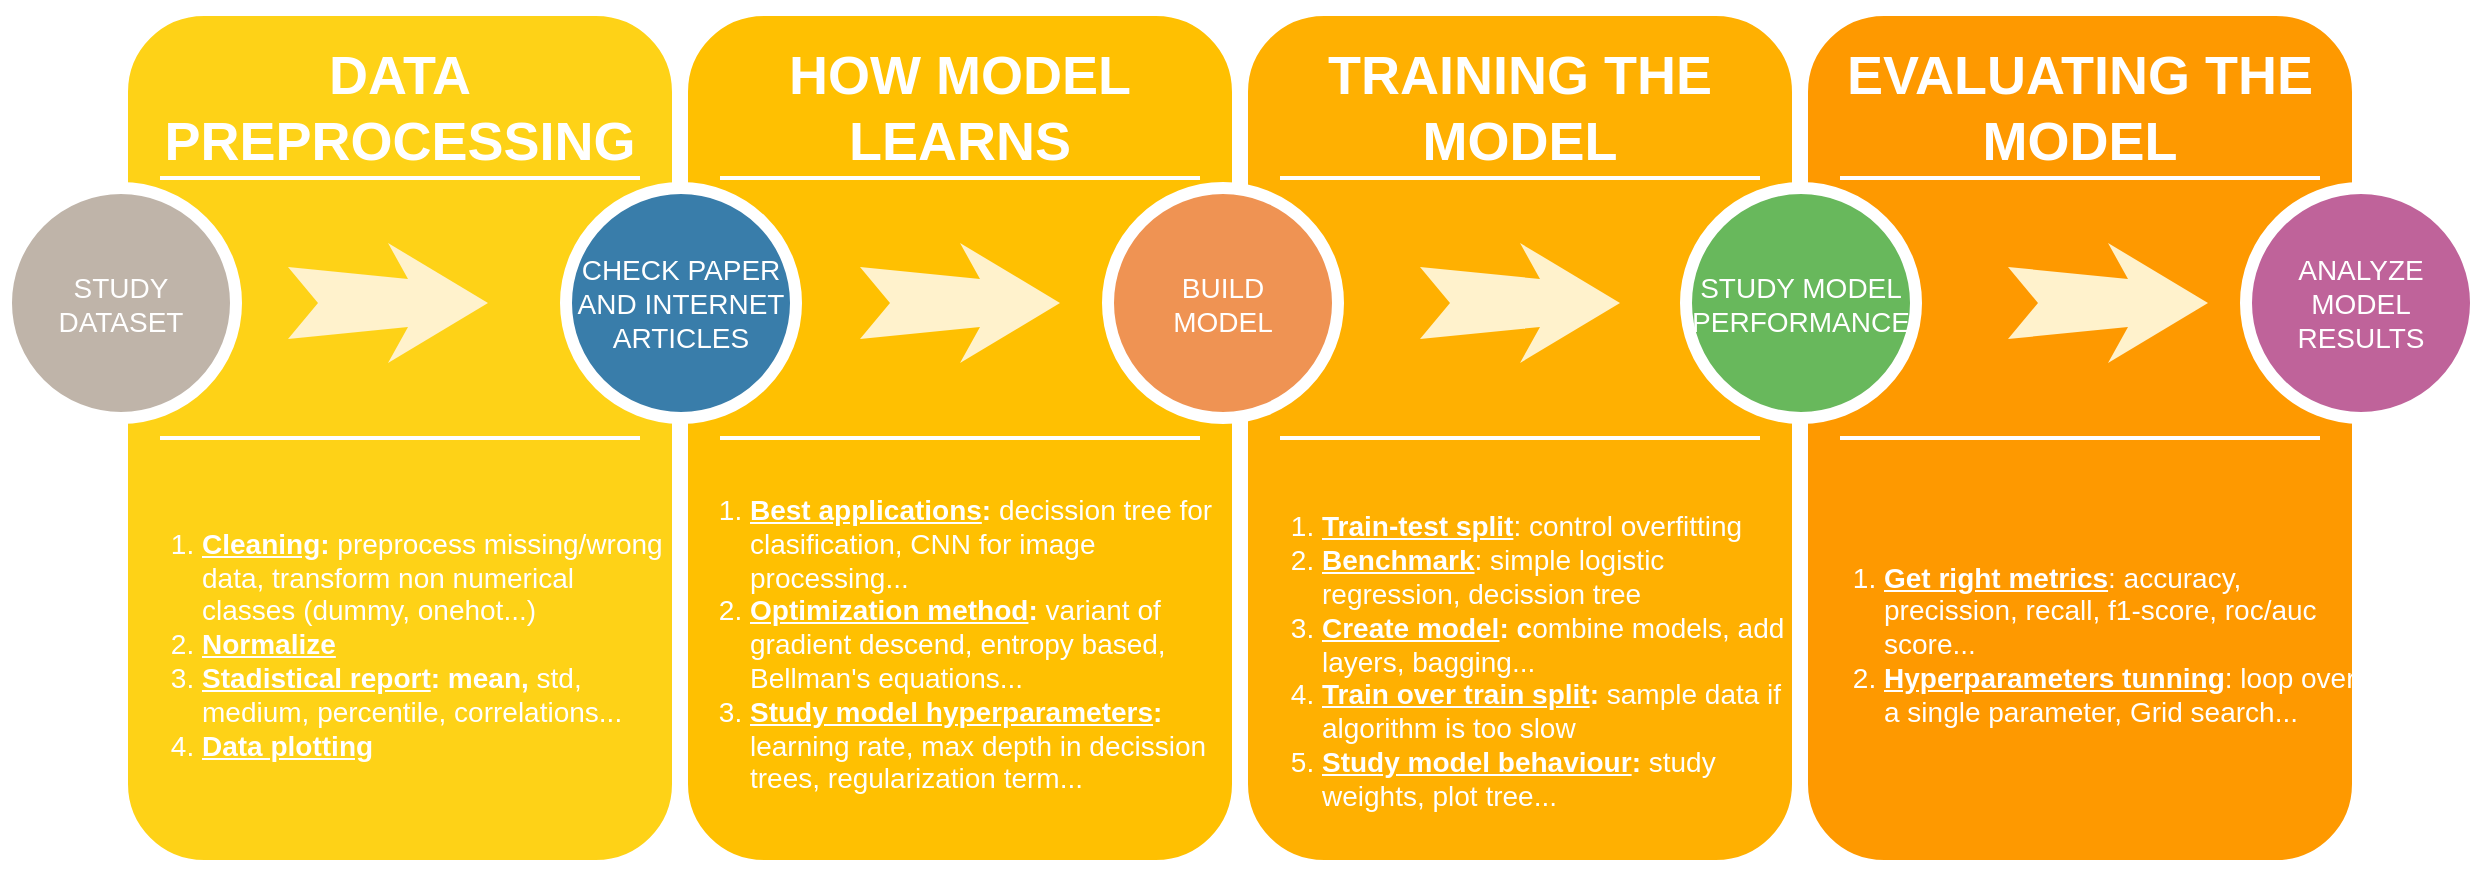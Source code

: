 <mxfile version="13.1.12" type="device"><diagram name="Page-1" id="12e1b939-464a-85fe-373e-61e167be1490"><mxGraphModel dx="1426" dy="783" grid="1" gridSize="10" guides="1" tooltips="1" connect="1" arrows="1" fold="1" page="1" pageScale="1.5" pageWidth="1169" pageHeight="826" background="#ffffff" math="0" shadow="0"><root><mxCell id="0"/><mxCell id="1" parent="0"/><mxCell id="60da8b9f42644d3a-2" value="" style="whiteSpace=wrap;html=1;rounded=1;shadow=0;strokeWidth=8;fontSize=20;align=center;fillColor=#FED217;strokeColor=#FFFFFF;" parent="1" vertex="1"><mxGeometry x="316" y="405" width="280" height="430" as="geometry"/></mxCell><mxCell id="60da8b9f42644d3a-3" value="DATA PREPROCESSING" style="text;html=1;strokeColor=none;fillColor=none;align=center;verticalAlign=middle;whiteSpace=wrap;rounded=0;shadow=0;fontSize=27;fontColor=#FFFFFF;fontStyle=1" parent="1" vertex="1"><mxGeometry x="316" y="425" width="280" height="60" as="geometry"/></mxCell><mxCell id="60da8b9f42644d3a-4" value="&lt;div&gt;&lt;ol&gt;&lt;li style=&quot;text-align: left&quot;&gt;&lt;b&gt;&lt;u&gt;Cleaning&lt;/u&gt;:&lt;/b&gt; preprocess missing/wrong data, transform non numerical classes (dummy, onehot...)&lt;/li&gt;&lt;li style=&quot;text-align: left&quot;&gt;&lt;b&gt;&lt;u&gt;Normalize&lt;/u&gt;&lt;/b&gt;&lt;/li&gt;&lt;li style=&quot;text-align: left&quot;&gt;&lt;b&gt;&lt;u&gt;Stadistical report&lt;/u&gt;:&amp;nbsp;mean,&lt;/b&gt; std, medium, percentile, correlations...&lt;/li&gt;&lt;li style=&quot;text-align: left&quot;&gt;&lt;b&gt;&lt;u&gt;Data plotting&lt;/u&gt;&lt;/b&gt;&lt;/li&gt;&lt;/ol&gt;&lt;/div&gt;" style="text;html=1;strokeColor=none;fillColor=none;align=center;verticalAlign=middle;whiteSpace=wrap;rounded=0;shadow=0;fontSize=14;fontColor=#FFFFFF;" parent="1" vertex="1"><mxGeometry x="316" y="630" width="274" height="185" as="geometry"/></mxCell><mxCell id="60da8b9f42644d3a-6" value="" style="line;strokeWidth=2;html=1;rounded=0;shadow=0;fontSize=27;align=center;fillColor=none;strokeColor=#FFFFFF;" parent="1" vertex="1"><mxGeometry x="336" y="485" width="240" height="10" as="geometry"/></mxCell><mxCell id="60da8b9f42644d3a-7" value="" style="line;strokeWidth=2;html=1;rounded=0;shadow=0;fontSize=27;align=center;fillColor=none;strokeColor=#FFFFFF;" parent="1" vertex="1"><mxGeometry x="336" y="615" width="240" height="10" as="geometry"/></mxCell><mxCell id="60da8b9f42644d3a-8" value="STUDY DATASET" style="ellipse;whiteSpace=wrap;html=1;rounded=0;shadow=0;strokeWidth=6;fontSize=14;align=center;fillColor=#BFB4A9;strokeColor=#FFFFFF;fontColor=#FFFFFF;" parent="1" vertex="1"><mxGeometry x="259" y="495" width="115" height="115" as="geometry"/></mxCell><mxCell id="60da8b9f42644d3a-9" value="" style="html=1;shadow=0;dashed=0;align=center;verticalAlign=middle;shape=mxgraph.arrows2.stylisedArrow;dy=0.6;dx=40;notch=15;feather=0.4;rounded=0;strokeWidth=1;fontSize=27;strokeColor=none;fillColor=#fff2cc;" parent="1" vertex="1"><mxGeometry x="400" y="522.5" width="100" height="60" as="geometry"/></mxCell><mxCell id="60da8b9f42644d3a-17" value="" style="whiteSpace=wrap;html=1;rounded=1;shadow=0;strokeWidth=8;fontSize=20;align=center;fillColor=#FFC001;strokeColor=#FFFFFF;" parent="1" vertex="1"><mxGeometry x="596" y="405" width="280" height="430" as="geometry"/></mxCell><mxCell id="60da8b9f42644d3a-18" value="HOW MODEL LEARNS" style="text;html=1;strokeColor=none;fillColor=none;align=center;verticalAlign=middle;whiteSpace=wrap;rounded=0;shadow=0;fontSize=27;fontColor=#FFFFFF;fontStyle=1" parent="1" vertex="1"><mxGeometry x="596" y="425" width="280" height="60" as="geometry"/></mxCell><mxCell id="60da8b9f42644d3a-20" value="" style="line;strokeWidth=2;html=1;rounded=0;shadow=0;fontSize=27;align=center;fillColor=none;strokeColor=#FFFFFF;" parent="1" vertex="1"><mxGeometry x="616" y="485" width="240" height="10" as="geometry"/></mxCell><mxCell id="60da8b9f42644d3a-21" value="" style="line;strokeWidth=2;html=1;rounded=0;shadow=0;fontSize=27;align=center;fillColor=none;strokeColor=#FFFFFF;" parent="1" vertex="1"><mxGeometry x="616" y="615" width="240" height="10" as="geometry"/></mxCell><mxCell id="60da8b9f42644d3a-22" value="CHECK PAPER AND INTERNET ARTICLES" style="ellipse;whiteSpace=wrap;html=1;rounded=0;shadow=0;strokeWidth=6;fontSize=14;align=center;fillColor=#397DAA;strokeColor=#FFFFFF;fontColor=#FFFFFF;" parent="1" vertex="1"><mxGeometry x="539" y="495" width="115" height="115" as="geometry"/></mxCell><mxCell id="60da8b9f42644d3a-23" value="" style="html=1;shadow=0;dashed=0;align=center;verticalAlign=middle;shape=mxgraph.arrows2.stylisedArrow;dy=0.6;dx=40;notch=15;feather=0.4;rounded=0;strokeWidth=1;fontSize=27;strokeColor=none;fillColor=#fff2cc;" parent="1" vertex="1"><mxGeometry x="686" y="522.5" width="100" height="60" as="geometry"/></mxCell><mxCell id="60da8b9f42644d3a-24" value="" style="whiteSpace=wrap;html=1;rounded=1;shadow=0;strokeWidth=8;fontSize=20;align=center;fillColor=#FFB001;strokeColor=#FFFFFF;" parent="1" vertex="1"><mxGeometry x="876" y="405" width="280" height="430" as="geometry"/></mxCell><mxCell id="60da8b9f42644d3a-25" value="TRAINING THE MODEL" style="text;html=1;strokeColor=none;fillColor=none;align=center;verticalAlign=middle;whiteSpace=wrap;rounded=0;shadow=0;fontSize=27;fontColor=#FFFFFF;fontStyle=1" parent="1" vertex="1"><mxGeometry x="876" y="425" width="280" height="60" as="geometry"/></mxCell><mxCell id="60da8b9f42644d3a-26" value="&lt;div style=&quot;text-align: left&quot;&gt;&lt;br&gt;&lt;/div&gt;&lt;ol&gt;&lt;li style=&quot;text-align: left&quot;&gt;&lt;b&gt;&lt;u&gt;Train-test split&lt;/u&gt;&lt;/b&gt;: control overfitting&lt;/li&gt;&lt;li style=&quot;text-align: left&quot;&gt;&lt;b&gt;&lt;u&gt;Benchmark&lt;/u&gt;&lt;/b&gt;: simple logistic regression, decission tree&lt;/li&gt;&lt;li style=&quot;text-align: left&quot;&gt;&lt;u style=&quot;font-weight: bold&quot;&gt;Create model&lt;/u&gt;&lt;span style=&quot;font-weight: bold&quot;&gt;:&lt;/span&gt;&lt;span style=&quot;font-weight: bold&quot;&gt;&amp;nbsp;c&lt;/span&gt;ombine models, add layers, bagging...&lt;/li&gt;&lt;li style=&quot;text-align: left&quot;&gt;&lt;u style=&quot;font-weight: bold&quot;&gt;Train over train split&lt;/u&gt;&lt;span style=&quot;font-weight: bold&quot;&gt;:&lt;/span&gt;&amp;nbsp;sample data if algorithm is too slow&lt;br&gt;&lt;/li&gt;&lt;li style=&quot;text-align: left&quot;&gt;&lt;u style=&quot;font-weight: bold&quot;&gt;Study model behaviour&lt;/u&gt;&lt;span style=&quot;font-weight: bold&quot;&gt;:&lt;/span&gt; study weights, plot tree...&lt;/li&gt;&lt;/ol&gt;" style="text;html=1;strokeColor=none;fillColor=none;align=center;verticalAlign=middle;whiteSpace=wrap;rounded=0;shadow=0;fontSize=14;fontColor=#FFFFFF;" parent="1" vertex="1"><mxGeometry x="876" y="630" width="280" height="185" as="geometry"/></mxCell><mxCell id="60da8b9f42644d3a-27" value="" style="line;strokeWidth=2;html=1;rounded=0;shadow=0;fontSize=27;align=center;fillColor=none;strokeColor=#FFFFFF;" parent="1" vertex="1"><mxGeometry x="896" y="485" width="240" height="10" as="geometry"/></mxCell><mxCell id="60da8b9f42644d3a-28" value="" style="line;strokeWidth=2;html=1;rounded=0;shadow=0;fontSize=27;align=center;fillColor=none;strokeColor=#FFFFFF;" parent="1" vertex="1"><mxGeometry x="896" y="615" width="240" height="10" as="geometry"/></mxCell><mxCell id="60da8b9f42644d3a-29" value="BUILD &lt;br&gt;MODEL" style="ellipse;whiteSpace=wrap;html=1;rounded=0;shadow=0;strokeWidth=6;fontSize=14;align=center;fillColor=#EF9353;strokeColor=#FFFFFF;fontColor=#FFFFFF;" parent="1" vertex="1"><mxGeometry x="810" y="495" width="115" height="115" as="geometry"/></mxCell><mxCell id="60da8b9f42644d3a-30" value="" style="html=1;shadow=0;dashed=0;align=center;verticalAlign=middle;shape=mxgraph.arrows2.stylisedArrow;dy=0.6;dx=40;notch=15;feather=0.4;rounded=0;strokeWidth=1;fontSize=27;strokeColor=none;fillColor=#fff2cc;" parent="1" vertex="1"><mxGeometry x="966" y="522.5" width="100" height="60" as="geometry"/></mxCell><mxCell id="60da8b9f42644d3a-31" value="" style="whiteSpace=wrap;html=1;rounded=1;shadow=0;strokeWidth=8;fontSize=20;align=center;fillColor=#FE9900;strokeColor=#FFFFFF;" parent="1" vertex="1"><mxGeometry x="1156" y="405" width="280" height="430" as="geometry"/></mxCell><mxCell id="60da8b9f42644d3a-32" value="EVALUATING THE MODEL" style="text;html=1;strokeColor=none;fillColor=none;align=center;verticalAlign=middle;whiteSpace=wrap;rounded=0;shadow=0;fontSize=27;fontColor=#FFFFFF;fontStyle=1" parent="1" vertex="1"><mxGeometry x="1156" y="425" width="280" height="60" as="geometry"/></mxCell><mxCell id="60da8b9f42644d3a-33" value="&lt;div&gt;&lt;ol&gt;&lt;li&gt;&lt;b&gt;&lt;u&gt;Get right metrics&lt;/u&gt;&lt;/b&gt;: accuracy, precission, recall, f1-score, roc/auc score...&lt;/li&gt;&lt;li&gt;&lt;b&gt;&lt;u&gt;Hyperparameters tunning&lt;/u&gt;&lt;/b&gt;: loop over a single parameter, Grid search...&lt;/li&gt;&lt;/ol&gt;&lt;/div&gt;" style="text;html=1;strokeColor=none;fillColor=none;align=left;verticalAlign=middle;whiteSpace=wrap;rounded=0;shadow=0;fontSize=14;fontColor=#FFFFFF;" parent="1" vertex="1"><mxGeometry x="1156" y="630" width="280" height="185" as="geometry"/></mxCell><mxCell id="60da8b9f42644d3a-34" value="" style="line;strokeWidth=2;html=1;rounded=0;shadow=0;fontSize=27;align=center;fillColor=none;strokeColor=#FFFFFF;" parent="1" vertex="1"><mxGeometry x="1176" y="485" width="240" height="10" as="geometry"/></mxCell><mxCell id="60da8b9f42644d3a-35" value="" style="line;strokeWidth=2;html=1;rounded=0;shadow=0;fontSize=27;align=center;fillColor=none;strokeColor=#FFFFFF;" parent="1" vertex="1"><mxGeometry x="1176" y="615" width="240" height="10" as="geometry"/></mxCell><mxCell id="60da8b9f42644d3a-36" value="STUDY MODEL PERFORMANCE" style="ellipse;whiteSpace=wrap;html=1;rounded=0;shadow=0;strokeWidth=6;fontSize=14;align=center;fillColor=#68B85C;strokeColor=#FFFFFF;fontColor=#FFFFFF;" parent="1" vertex="1"><mxGeometry x="1099" y="495" width="115" height="115" as="geometry"/></mxCell><mxCell id="60da8b9f42644d3a-37" value="" style="html=1;shadow=0;dashed=0;align=center;verticalAlign=middle;shape=mxgraph.arrows2.stylisedArrow;dy=0.6;dx=40;notch=15;feather=0.4;rounded=0;strokeWidth=1;fontSize=27;strokeColor=none;fillColor=#fff2cc;" parent="1" vertex="1"><mxGeometry x="1260" y="522.5" width="100" height="60" as="geometry"/></mxCell><mxCell id="60da8b9f42644d3a-38" value="ANALYZE MODEL RESULTS" style="ellipse;whiteSpace=wrap;html=1;rounded=0;shadow=0;strokeWidth=6;fontSize=14;align=center;fillColor=#BF639A;strokeColor=#FFFFFF;fontColor=#FFFFFF;" parent="1" vertex="1"><mxGeometry x="1379" y="495" width="115" height="115" as="geometry"/></mxCell><mxCell id="HgjnM_GgIHokk1hzjMVX-1" value="&lt;ol&gt;&lt;li style=&quot;text-align: left&quot;&gt;&lt;b&gt;&lt;u&gt;Best applications&lt;/u&gt;:&lt;/b&gt;&amp;nbsp;decission tree for clasification, CNN for image processing...&lt;/li&gt;&lt;li style=&quot;text-align: left&quot;&gt;&lt;b&gt;&lt;u&gt;Optimization method&lt;/u&gt;:&lt;/b&gt;&amp;nbsp;variant of gradient descend, entropy based, Bellman's equations...&lt;br&gt;&lt;/li&gt;&lt;li style=&quot;text-align: left&quot;&gt;&lt;b&gt;&lt;u&gt;Study model hyperparameters&lt;/u&gt;: &lt;/b&gt;learning rate, max depth in decission trees, regularization term...&lt;/li&gt;&lt;/ol&gt;" style="text;html=1;strokeColor=none;fillColor=none;align=center;verticalAlign=middle;whiteSpace=wrap;rounded=0;shadow=0;fontSize=14;fontColor=#FFFFFF;" vertex="1" parent="1"><mxGeometry x="590" y="630" width="280" height="185" as="geometry"/></mxCell></root></mxGraphModel></diagram></mxfile>